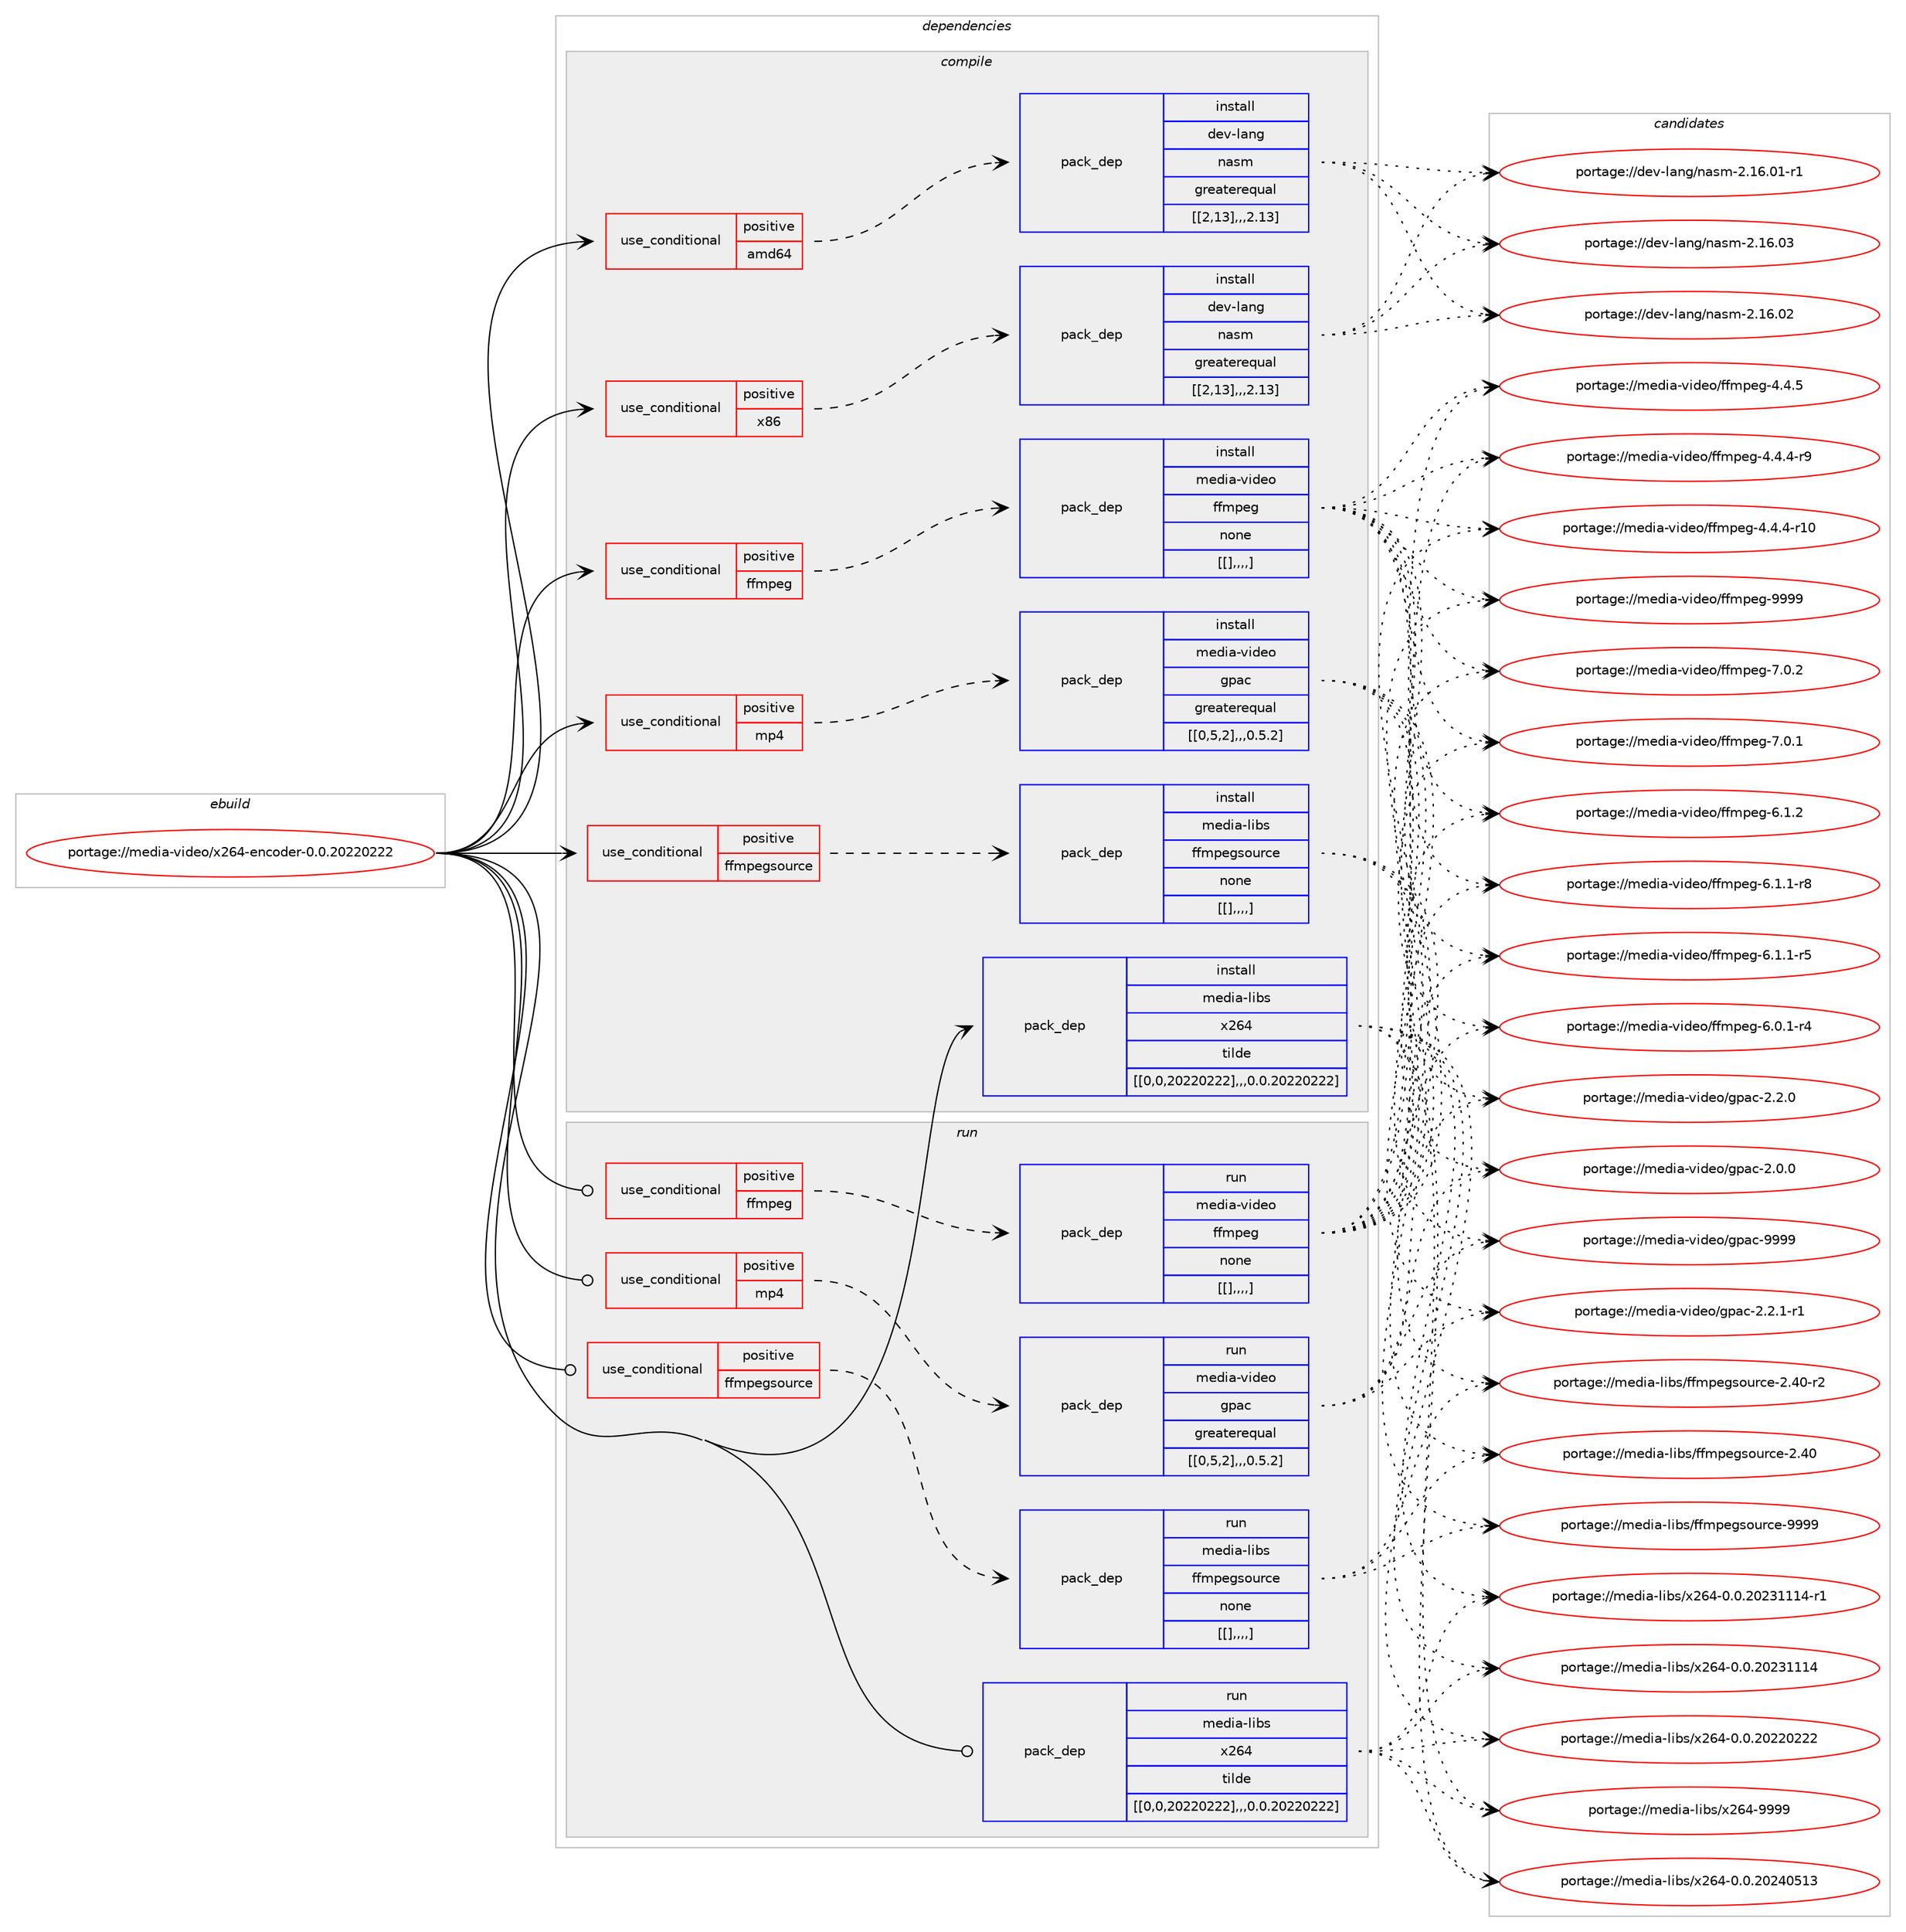 digraph prolog {

# *************
# Graph options
# *************

newrank=true;
concentrate=true;
compound=true;
graph [rankdir=LR,fontname=Helvetica,fontsize=10,ranksep=1.5];#, ranksep=2.5, nodesep=0.2];
edge  [arrowhead=vee];
node  [fontname=Helvetica,fontsize=10];

# **********
# The ebuild
# **********

subgraph cluster_leftcol {
color=gray;
label=<<i>ebuild</i>>;
id [label="portage://media-video/x264-encoder-0.0.20220222", color=red, width=4, href="../media-video/x264-encoder-0.0.20220222.svg"];
}

# ****************
# The dependencies
# ****************

subgraph cluster_midcol {
color=gray;
label=<<i>dependencies</i>>;
subgraph cluster_compile {
fillcolor="#eeeeee";
style=filled;
label=<<i>compile</i>>;
subgraph cond91221 {
dependency354761 [label=<<TABLE BORDER="0" CELLBORDER="1" CELLSPACING="0" CELLPADDING="4"><TR><TD ROWSPAN="3" CELLPADDING="10">use_conditional</TD></TR><TR><TD>positive</TD></TR><TR><TD>amd64</TD></TR></TABLE>>, shape=none, color=red];
subgraph pack260840 {
dependency354762 [label=<<TABLE BORDER="0" CELLBORDER="1" CELLSPACING="0" CELLPADDING="4" WIDTH="220"><TR><TD ROWSPAN="6" CELLPADDING="30">pack_dep</TD></TR><TR><TD WIDTH="110">install</TD></TR><TR><TD>dev-lang</TD></TR><TR><TD>nasm</TD></TR><TR><TD>greaterequal</TD></TR><TR><TD>[[2,13],,,2.13]</TD></TR></TABLE>>, shape=none, color=blue];
}
dependency354761:e -> dependency354762:w [weight=20,style="dashed",arrowhead="vee"];
}
id:e -> dependency354761:w [weight=20,style="solid",arrowhead="vee"];
subgraph cond91222 {
dependency354763 [label=<<TABLE BORDER="0" CELLBORDER="1" CELLSPACING="0" CELLPADDING="4"><TR><TD ROWSPAN="3" CELLPADDING="10">use_conditional</TD></TR><TR><TD>positive</TD></TR><TR><TD>ffmpeg</TD></TR></TABLE>>, shape=none, color=red];
subgraph pack260841 {
dependency354764 [label=<<TABLE BORDER="0" CELLBORDER="1" CELLSPACING="0" CELLPADDING="4" WIDTH="220"><TR><TD ROWSPAN="6" CELLPADDING="30">pack_dep</TD></TR><TR><TD WIDTH="110">install</TD></TR><TR><TD>media-video</TD></TR><TR><TD>ffmpeg</TD></TR><TR><TD>none</TD></TR><TR><TD>[[],,,,]</TD></TR></TABLE>>, shape=none, color=blue];
}
dependency354763:e -> dependency354764:w [weight=20,style="dashed",arrowhead="vee"];
}
id:e -> dependency354763:w [weight=20,style="solid",arrowhead="vee"];
subgraph cond91223 {
dependency354765 [label=<<TABLE BORDER="0" CELLBORDER="1" CELLSPACING="0" CELLPADDING="4"><TR><TD ROWSPAN="3" CELLPADDING="10">use_conditional</TD></TR><TR><TD>positive</TD></TR><TR><TD>ffmpegsource</TD></TR></TABLE>>, shape=none, color=red];
subgraph pack260842 {
dependency354766 [label=<<TABLE BORDER="0" CELLBORDER="1" CELLSPACING="0" CELLPADDING="4" WIDTH="220"><TR><TD ROWSPAN="6" CELLPADDING="30">pack_dep</TD></TR><TR><TD WIDTH="110">install</TD></TR><TR><TD>media-libs</TD></TR><TR><TD>ffmpegsource</TD></TR><TR><TD>none</TD></TR><TR><TD>[[],,,,]</TD></TR></TABLE>>, shape=none, color=blue];
}
dependency354765:e -> dependency354766:w [weight=20,style="dashed",arrowhead="vee"];
}
id:e -> dependency354765:w [weight=20,style="solid",arrowhead="vee"];
subgraph cond91224 {
dependency354767 [label=<<TABLE BORDER="0" CELLBORDER="1" CELLSPACING="0" CELLPADDING="4"><TR><TD ROWSPAN="3" CELLPADDING="10">use_conditional</TD></TR><TR><TD>positive</TD></TR><TR><TD>mp4</TD></TR></TABLE>>, shape=none, color=red];
subgraph pack260843 {
dependency354768 [label=<<TABLE BORDER="0" CELLBORDER="1" CELLSPACING="0" CELLPADDING="4" WIDTH="220"><TR><TD ROWSPAN="6" CELLPADDING="30">pack_dep</TD></TR><TR><TD WIDTH="110">install</TD></TR><TR><TD>media-video</TD></TR><TR><TD>gpac</TD></TR><TR><TD>greaterequal</TD></TR><TR><TD>[[0,5,2],,,0.5.2]</TD></TR></TABLE>>, shape=none, color=blue];
}
dependency354767:e -> dependency354768:w [weight=20,style="dashed",arrowhead="vee"];
}
id:e -> dependency354767:w [weight=20,style="solid",arrowhead="vee"];
subgraph cond91225 {
dependency354769 [label=<<TABLE BORDER="0" CELLBORDER="1" CELLSPACING="0" CELLPADDING="4"><TR><TD ROWSPAN="3" CELLPADDING="10">use_conditional</TD></TR><TR><TD>positive</TD></TR><TR><TD>x86</TD></TR></TABLE>>, shape=none, color=red];
subgraph pack260844 {
dependency354770 [label=<<TABLE BORDER="0" CELLBORDER="1" CELLSPACING="0" CELLPADDING="4" WIDTH="220"><TR><TD ROWSPAN="6" CELLPADDING="30">pack_dep</TD></TR><TR><TD WIDTH="110">install</TD></TR><TR><TD>dev-lang</TD></TR><TR><TD>nasm</TD></TR><TR><TD>greaterequal</TD></TR><TR><TD>[[2,13],,,2.13]</TD></TR></TABLE>>, shape=none, color=blue];
}
dependency354769:e -> dependency354770:w [weight=20,style="dashed",arrowhead="vee"];
}
id:e -> dependency354769:w [weight=20,style="solid",arrowhead="vee"];
subgraph pack260845 {
dependency354771 [label=<<TABLE BORDER="0" CELLBORDER="1" CELLSPACING="0" CELLPADDING="4" WIDTH="220"><TR><TD ROWSPAN="6" CELLPADDING="30">pack_dep</TD></TR><TR><TD WIDTH="110">install</TD></TR><TR><TD>media-libs</TD></TR><TR><TD>x264</TD></TR><TR><TD>tilde</TD></TR><TR><TD>[[0,0,20220222],,,0.0.20220222]</TD></TR></TABLE>>, shape=none, color=blue];
}
id:e -> dependency354771:w [weight=20,style="solid",arrowhead="vee"];
}
subgraph cluster_compileandrun {
fillcolor="#eeeeee";
style=filled;
label=<<i>compile and run</i>>;
}
subgraph cluster_run {
fillcolor="#eeeeee";
style=filled;
label=<<i>run</i>>;
subgraph cond91226 {
dependency354772 [label=<<TABLE BORDER="0" CELLBORDER="1" CELLSPACING="0" CELLPADDING="4"><TR><TD ROWSPAN="3" CELLPADDING="10">use_conditional</TD></TR><TR><TD>positive</TD></TR><TR><TD>ffmpeg</TD></TR></TABLE>>, shape=none, color=red];
subgraph pack260846 {
dependency354773 [label=<<TABLE BORDER="0" CELLBORDER="1" CELLSPACING="0" CELLPADDING="4" WIDTH="220"><TR><TD ROWSPAN="6" CELLPADDING="30">pack_dep</TD></TR><TR><TD WIDTH="110">run</TD></TR><TR><TD>media-video</TD></TR><TR><TD>ffmpeg</TD></TR><TR><TD>none</TD></TR><TR><TD>[[],,,,]</TD></TR></TABLE>>, shape=none, color=blue];
}
dependency354772:e -> dependency354773:w [weight=20,style="dashed",arrowhead="vee"];
}
id:e -> dependency354772:w [weight=20,style="solid",arrowhead="odot"];
subgraph cond91227 {
dependency354774 [label=<<TABLE BORDER="0" CELLBORDER="1" CELLSPACING="0" CELLPADDING="4"><TR><TD ROWSPAN="3" CELLPADDING="10">use_conditional</TD></TR><TR><TD>positive</TD></TR><TR><TD>ffmpegsource</TD></TR></TABLE>>, shape=none, color=red];
subgraph pack260847 {
dependency354775 [label=<<TABLE BORDER="0" CELLBORDER="1" CELLSPACING="0" CELLPADDING="4" WIDTH="220"><TR><TD ROWSPAN="6" CELLPADDING="30">pack_dep</TD></TR><TR><TD WIDTH="110">run</TD></TR><TR><TD>media-libs</TD></TR><TR><TD>ffmpegsource</TD></TR><TR><TD>none</TD></TR><TR><TD>[[],,,,]</TD></TR></TABLE>>, shape=none, color=blue];
}
dependency354774:e -> dependency354775:w [weight=20,style="dashed",arrowhead="vee"];
}
id:e -> dependency354774:w [weight=20,style="solid",arrowhead="odot"];
subgraph cond91228 {
dependency354776 [label=<<TABLE BORDER="0" CELLBORDER="1" CELLSPACING="0" CELLPADDING="4"><TR><TD ROWSPAN="3" CELLPADDING="10">use_conditional</TD></TR><TR><TD>positive</TD></TR><TR><TD>mp4</TD></TR></TABLE>>, shape=none, color=red];
subgraph pack260848 {
dependency354777 [label=<<TABLE BORDER="0" CELLBORDER="1" CELLSPACING="0" CELLPADDING="4" WIDTH="220"><TR><TD ROWSPAN="6" CELLPADDING="30">pack_dep</TD></TR><TR><TD WIDTH="110">run</TD></TR><TR><TD>media-video</TD></TR><TR><TD>gpac</TD></TR><TR><TD>greaterequal</TD></TR><TR><TD>[[0,5,2],,,0.5.2]</TD></TR></TABLE>>, shape=none, color=blue];
}
dependency354776:e -> dependency354777:w [weight=20,style="dashed",arrowhead="vee"];
}
id:e -> dependency354776:w [weight=20,style="solid",arrowhead="odot"];
subgraph pack260849 {
dependency354778 [label=<<TABLE BORDER="0" CELLBORDER="1" CELLSPACING="0" CELLPADDING="4" WIDTH="220"><TR><TD ROWSPAN="6" CELLPADDING="30">pack_dep</TD></TR><TR><TD WIDTH="110">run</TD></TR><TR><TD>media-libs</TD></TR><TR><TD>x264</TD></TR><TR><TD>tilde</TD></TR><TR><TD>[[0,0,20220222],,,0.0.20220222]</TD></TR></TABLE>>, shape=none, color=blue];
}
id:e -> dependency354778:w [weight=20,style="solid",arrowhead="odot"];
}
}

# **************
# The candidates
# **************

subgraph cluster_choices {
rank=same;
color=gray;
label=<<i>candidates</i>>;

subgraph choice260840 {
color=black;
nodesep=1;
choice100101118451089711010347110971151094550464954464851 [label="portage://dev-lang/nasm-2.16.03", color=red, width=4,href="../dev-lang/nasm-2.16.03.svg"];
choice100101118451089711010347110971151094550464954464850 [label="portage://dev-lang/nasm-2.16.02", color=red, width=4,href="../dev-lang/nasm-2.16.02.svg"];
choice1001011184510897110103471109711510945504649544648494511449 [label="portage://dev-lang/nasm-2.16.01-r1", color=red, width=4,href="../dev-lang/nasm-2.16.01-r1.svg"];
dependency354762:e -> choice100101118451089711010347110971151094550464954464851:w [style=dotted,weight="100"];
dependency354762:e -> choice100101118451089711010347110971151094550464954464850:w [style=dotted,weight="100"];
dependency354762:e -> choice1001011184510897110103471109711510945504649544648494511449:w [style=dotted,weight="100"];
}
subgraph choice260841 {
color=black;
nodesep=1;
choice1091011001059745118105100101111471021021091121011034557575757 [label="portage://media-video/ffmpeg-9999", color=red, width=4,href="../media-video/ffmpeg-9999.svg"];
choice109101100105974511810510010111147102102109112101103455546484650 [label="portage://media-video/ffmpeg-7.0.2", color=red, width=4,href="../media-video/ffmpeg-7.0.2.svg"];
choice109101100105974511810510010111147102102109112101103455546484649 [label="portage://media-video/ffmpeg-7.0.1", color=red, width=4,href="../media-video/ffmpeg-7.0.1.svg"];
choice109101100105974511810510010111147102102109112101103455446494650 [label="portage://media-video/ffmpeg-6.1.2", color=red, width=4,href="../media-video/ffmpeg-6.1.2.svg"];
choice1091011001059745118105100101111471021021091121011034554464946494511456 [label="portage://media-video/ffmpeg-6.1.1-r8", color=red, width=4,href="../media-video/ffmpeg-6.1.1-r8.svg"];
choice1091011001059745118105100101111471021021091121011034554464946494511453 [label="portage://media-video/ffmpeg-6.1.1-r5", color=red, width=4,href="../media-video/ffmpeg-6.1.1-r5.svg"];
choice1091011001059745118105100101111471021021091121011034554464846494511452 [label="portage://media-video/ffmpeg-6.0.1-r4", color=red, width=4,href="../media-video/ffmpeg-6.0.1-r4.svg"];
choice109101100105974511810510010111147102102109112101103455246524653 [label="portage://media-video/ffmpeg-4.4.5", color=red, width=4,href="../media-video/ffmpeg-4.4.5.svg"];
choice1091011001059745118105100101111471021021091121011034552465246524511457 [label="portage://media-video/ffmpeg-4.4.4-r9", color=red, width=4,href="../media-video/ffmpeg-4.4.4-r9.svg"];
choice109101100105974511810510010111147102102109112101103455246524652451144948 [label="portage://media-video/ffmpeg-4.4.4-r10", color=red, width=4,href="../media-video/ffmpeg-4.4.4-r10.svg"];
dependency354764:e -> choice1091011001059745118105100101111471021021091121011034557575757:w [style=dotted,weight="100"];
dependency354764:e -> choice109101100105974511810510010111147102102109112101103455546484650:w [style=dotted,weight="100"];
dependency354764:e -> choice109101100105974511810510010111147102102109112101103455546484649:w [style=dotted,weight="100"];
dependency354764:e -> choice109101100105974511810510010111147102102109112101103455446494650:w [style=dotted,weight="100"];
dependency354764:e -> choice1091011001059745118105100101111471021021091121011034554464946494511456:w [style=dotted,weight="100"];
dependency354764:e -> choice1091011001059745118105100101111471021021091121011034554464946494511453:w [style=dotted,weight="100"];
dependency354764:e -> choice1091011001059745118105100101111471021021091121011034554464846494511452:w [style=dotted,weight="100"];
dependency354764:e -> choice109101100105974511810510010111147102102109112101103455246524653:w [style=dotted,weight="100"];
dependency354764:e -> choice1091011001059745118105100101111471021021091121011034552465246524511457:w [style=dotted,weight="100"];
dependency354764:e -> choice109101100105974511810510010111147102102109112101103455246524652451144948:w [style=dotted,weight="100"];
}
subgraph choice260842 {
color=black;
nodesep=1;
choice10910110010597451081059811547102102109112101103115111117114991014557575757 [label="portage://media-libs/ffmpegsource-9999", color=red, width=4,href="../media-libs/ffmpegsource-9999.svg"];
choice109101100105974510810598115471021021091121011031151111171149910145504652484511450 [label="portage://media-libs/ffmpegsource-2.40-r2", color=red, width=4,href="../media-libs/ffmpegsource-2.40-r2.svg"];
choice10910110010597451081059811547102102109112101103115111117114991014550465248 [label="portage://media-libs/ffmpegsource-2.40", color=red, width=4,href="../media-libs/ffmpegsource-2.40.svg"];
dependency354766:e -> choice10910110010597451081059811547102102109112101103115111117114991014557575757:w [style=dotted,weight="100"];
dependency354766:e -> choice109101100105974510810598115471021021091121011031151111171149910145504652484511450:w [style=dotted,weight="100"];
dependency354766:e -> choice10910110010597451081059811547102102109112101103115111117114991014550465248:w [style=dotted,weight="100"];
}
subgraph choice260843 {
color=black;
nodesep=1;
choice10910110010597451181051001011114710311297994557575757 [label="portage://media-video/gpac-9999", color=red, width=4,href="../media-video/gpac-9999.svg"];
choice10910110010597451181051001011114710311297994550465046494511449 [label="portage://media-video/gpac-2.2.1-r1", color=red, width=4,href="../media-video/gpac-2.2.1-r1.svg"];
choice1091011001059745118105100101111471031129799455046504648 [label="portage://media-video/gpac-2.2.0", color=red, width=4,href="../media-video/gpac-2.2.0.svg"];
choice1091011001059745118105100101111471031129799455046484648 [label="portage://media-video/gpac-2.0.0", color=red, width=4,href="../media-video/gpac-2.0.0.svg"];
dependency354768:e -> choice10910110010597451181051001011114710311297994557575757:w [style=dotted,weight="100"];
dependency354768:e -> choice10910110010597451181051001011114710311297994550465046494511449:w [style=dotted,weight="100"];
dependency354768:e -> choice1091011001059745118105100101111471031129799455046504648:w [style=dotted,weight="100"];
dependency354768:e -> choice1091011001059745118105100101111471031129799455046484648:w [style=dotted,weight="100"];
}
subgraph choice260844 {
color=black;
nodesep=1;
choice100101118451089711010347110971151094550464954464851 [label="portage://dev-lang/nasm-2.16.03", color=red, width=4,href="../dev-lang/nasm-2.16.03.svg"];
choice100101118451089711010347110971151094550464954464850 [label="portage://dev-lang/nasm-2.16.02", color=red, width=4,href="../dev-lang/nasm-2.16.02.svg"];
choice1001011184510897110103471109711510945504649544648494511449 [label="portage://dev-lang/nasm-2.16.01-r1", color=red, width=4,href="../dev-lang/nasm-2.16.01-r1.svg"];
dependency354770:e -> choice100101118451089711010347110971151094550464954464851:w [style=dotted,weight="100"];
dependency354770:e -> choice100101118451089711010347110971151094550464954464850:w [style=dotted,weight="100"];
dependency354770:e -> choice1001011184510897110103471109711510945504649544648494511449:w [style=dotted,weight="100"];
}
subgraph choice260845 {
color=black;
nodesep=1;
choice109101100105974510810598115471205054524557575757 [label="portage://media-libs/x264-9999", color=red, width=4,href="../media-libs/x264-9999.svg"];
choice1091011001059745108105981154712050545245484648465048505248534951 [label="portage://media-libs/x264-0.0.20240513", color=red, width=4,href="../media-libs/x264-0.0.20240513.svg"];
choice10910110010597451081059811547120505452454846484650485051494949524511449 [label="portage://media-libs/x264-0.0.20231114-r1", color=red, width=4,href="../media-libs/x264-0.0.20231114-r1.svg"];
choice1091011001059745108105981154712050545245484648465048505149494952 [label="portage://media-libs/x264-0.0.20231114", color=red, width=4,href="../media-libs/x264-0.0.20231114.svg"];
choice1091011001059745108105981154712050545245484648465048505048505050 [label="portage://media-libs/x264-0.0.20220222", color=red, width=4,href="../media-libs/x264-0.0.20220222.svg"];
dependency354771:e -> choice109101100105974510810598115471205054524557575757:w [style=dotted,weight="100"];
dependency354771:e -> choice1091011001059745108105981154712050545245484648465048505248534951:w [style=dotted,weight="100"];
dependency354771:e -> choice10910110010597451081059811547120505452454846484650485051494949524511449:w [style=dotted,weight="100"];
dependency354771:e -> choice1091011001059745108105981154712050545245484648465048505149494952:w [style=dotted,weight="100"];
dependency354771:e -> choice1091011001059745108105981154712050545245484648465048505048505050:w [style=dotted,weight="100"];
}
subgraph choice260846 {
color=black;
nodesep=1;
choice1091011001059745118105100101111471021021091121011034557575757 [label="portage://media-video/ffmpeg-9999", color=red, width=4,href="../media-video/ffmpeg-9999.svg"];
choice109101100105974511810510010111147102102109112101103455546484650 [label="portage://media-video/ffmpeg-7.0.2", color=red, width=4,href="../media-video/ffmpeg-7.0.2.svg"];
choice109101100105974511810510010111147102102109112101103455546484649 [label="portage://media-video/ffmpeg-7.0.1", color=red, width=4,href="../media-video/ffmpeg-7.0.1.svg"];
choice109101100105974511810510010111147102102109112101103455446494650 [label="portage://media-video/ffmpeg-6.1.2", color=red, width=4,href="../media-video/ffmpeg-6.1.2.svg"];
choice1091011001059745118105100101111471021021091121011034554464946494511456 [label="portage://media-video/ffmpeg-6.1.1-r8", color=red, width=4,href="../media-video/ffmpeg-6.1.1-r8.svg"];
choice1091011001059745118105100101111471021021091121011034554464946494511453 [label="portage://media-video/ffmpeg-6.1.1-r5", color=red, width=4,href="../media-video/ffmpeg-6.1.1-r5.svg"];
choice1091011001059745118105100101111471021021091121011034554464846494511452 [label="portage://media-video/ffmpeg-6.0.1-r4", color=red, width=4,href="../media-video/ffmpeg-6.0.1-r4.svg"];
choice109101100105974511810510010111147102102109112101103455246524653 [label="portage://media-video/ffmpeg-4.4.5", color=red, width=4,href="../media-video/ffmpeg-4.4.5.svg"];
choice1091011001059745118105100101111471021021091121011034552465246524511457 [label="portage://media-video/ffmpeg-4.4.4-r9", color=red, width=4,href="../media-video/ffmpeg-4.4.4-r9.svg"];
choice109101100105974511810510010111147102102109112101103455246524652451144948 [label="portage://media-video/ffmpeg-4.4.4-r10", color=red, width=4,href="../media-video/ffmpeg-4.4.4-r10.svg"];
dependency354773:e -> choice1091011001059745118105100101111471021021091121011034557575757:w [style=dotted,weight="100"];
dependency354773:e -> choice109101100105974511810510010111147102102109112101103455546484650:w [style=dotted,weight="100"];
dependency354773:e -> choice109101100105974511810510010111147102102109112101103455546484649:w [style=dotted,weight="100"];
dependency354773:e -> choice109101100105974511810510010111147102102109112101103455446494650:w [style=dotted,weight="100"];
dependency354773:e -> choice1091011001059745118105100101111471021021091121011034554464946494511456:w [style=dotted,weight="100"];
dependency354773:e -> choice1091011001059745118105100101111471021021091121011034554464946494511453:w [style=dotted,weight="100"];
dependency354773:e -> choice1091011001059745118105100101111471021021091121011034554464846494511452:w [style=dotted,weight="100"];
dependency354773:e -> choice109101100105974511810510010111147102102109112101103455246524653:w [style=dotted,weight="100"];
dependency354773:e -> choice1091011001059745118105100101111471021021091121011034552465246524511457:w [style=dotted,weight="100"];
dependency354773:e -> choice109101100105974511810510010111147102102109112101103455246524652451144948:w [style=dotted,weight="100"];
}
subgraph choice260847 {
color=black;
nodesep=1;
choice10910110010597451081059811547102102109112101103115111117114991014557575757 [label="portage://media-libs/ffmpegsource-9999", color=red, width=4,href="../media-libs/ffmpegsource-9999.svg"];
choice109101100105974510810598115471021021091121011031151111171149910145504652484511450 [label="portage://media-libs/ffmpegsource-2.40-r2", color=red, width=4,href="../media-libs/ffmpegsource-2.40-r2.svg"];
choice10910110010597451081059811547102102109112101103115111117114991014550465248 [label="portage://media-libs/ffmpegsource-2.40", color=red, width=4,href="../media-libs/ffmpegsource-2.40.svg"];
dependency354775:e -> choice10910110010597451081059811547102102109112101103115111117114991014557575757:w [style=dotted,weight="100"];
dependency354775:e -> choice109101100105974510810598115471021021091121011031151111171149910145504652484511450:w [style=dotted,weight="100"];
dependency354775:e -> choice10910110010597451081059811547102102109112101103115111117114991014550465248:w [style=dotted,weight="100"];
}
subgraph choice260848 {
color=black;
nodesep=1;
choice10910110010597451181051001011114710311297994557575757 [label="portage://media-video/gpac-9999", color=red, width=4,href="../media-video/gpac-9999.svg"];
choice10910110010597451181051001011114710311297994550465046494511449 [label="portage://media-video/gpac-2.2.1-r1", color=red, width=4,href="../media-video/gpac-2.2.1-r1.svg"];
choice1091011001059745118105100101111471031129799455046504648 [label="portage://media-video/gpac-2.2.0", color=red, width=4,href="../media-video/gpac-2.2.0.svg"];
choice1091011001059745118105100101111471031129799455046484648 [label="portage://media-video/gpac-2.0.0", color=red, width=4,href="../media-video/gpac-2.0.0.svg"];
dependency354777:e -> choice10910110010597451181051001011114710311297994557575757:w [style=dotted,weight="100"];
dependency354777:e -> choice10910110010597451181051001011114710311297994550465046494511449:w [style=dotted,weight="100"];
dependency354777:e -> choice1091011001059745118105100101111471031129799455046504648:w [style=dotted,weight="100"];
dependency354777:e -> choice1091011001059745118105100101111471031129799455046484648:w [style=dotted,weight="100"];
}
subgraph choice260849 {
color=black;
nodesep=1;
choice109101100105974510810598115471205054524557575757 [label="portage://media-libs/x264-9999", color=red, width=4,href="../media-libs/x264-9999.svg"];
choice1091011001059745108105981154712050545245484648465048505248534951 [label="portage://media-libs/x264-0.0.20240513", color=red, width=4,href="../media-libs/x264-0.0.20240513.svg"];
choice10910110010597451081059811547120505452454846484650485051494949524511449 [label="portage://media-libs/x264-0.0.20231114-r1", color=red, width=4,href="../media-libs/x264-0.0.20231114-r1.svg"];
choice1091011001059745108105981154712050545245484648465048505149494952 [label="portage://media-libs/x264-0.0.20231114", color=red, width=4,href="../media-libs/x264-0.0.20231114.svg"];
choice1091011001059745108105981154712050545245484648465048505048505050 [label="portage://media-libs/x264-0.0.20220222", color=red, width=4,href="../media-libs/x264-0.0.20220222.svg"];
dependency354778:e -> choice109101100105974510810598115471205054524557575757:w [style=dotted,weight="100"];
dependency354778:e -> choice1091011001059745108105981154712050545245484648465048505248534951:w [style=dotted,weight="100"];
dependency354778:e -> choice10910110010597451081059811547120505452454846484650485051494949524511449:w [style=dotted,weight="100"];
dependency354778:e -> choice1091011001059745108105981154712050545245484648465048505149494952:w [style=dotted,weight="100"];
dependency354778:e -> choice1091011001059745108105981154712050545245484648465048505048505050:w [style=dotted,weight="100"];
}
}

}
